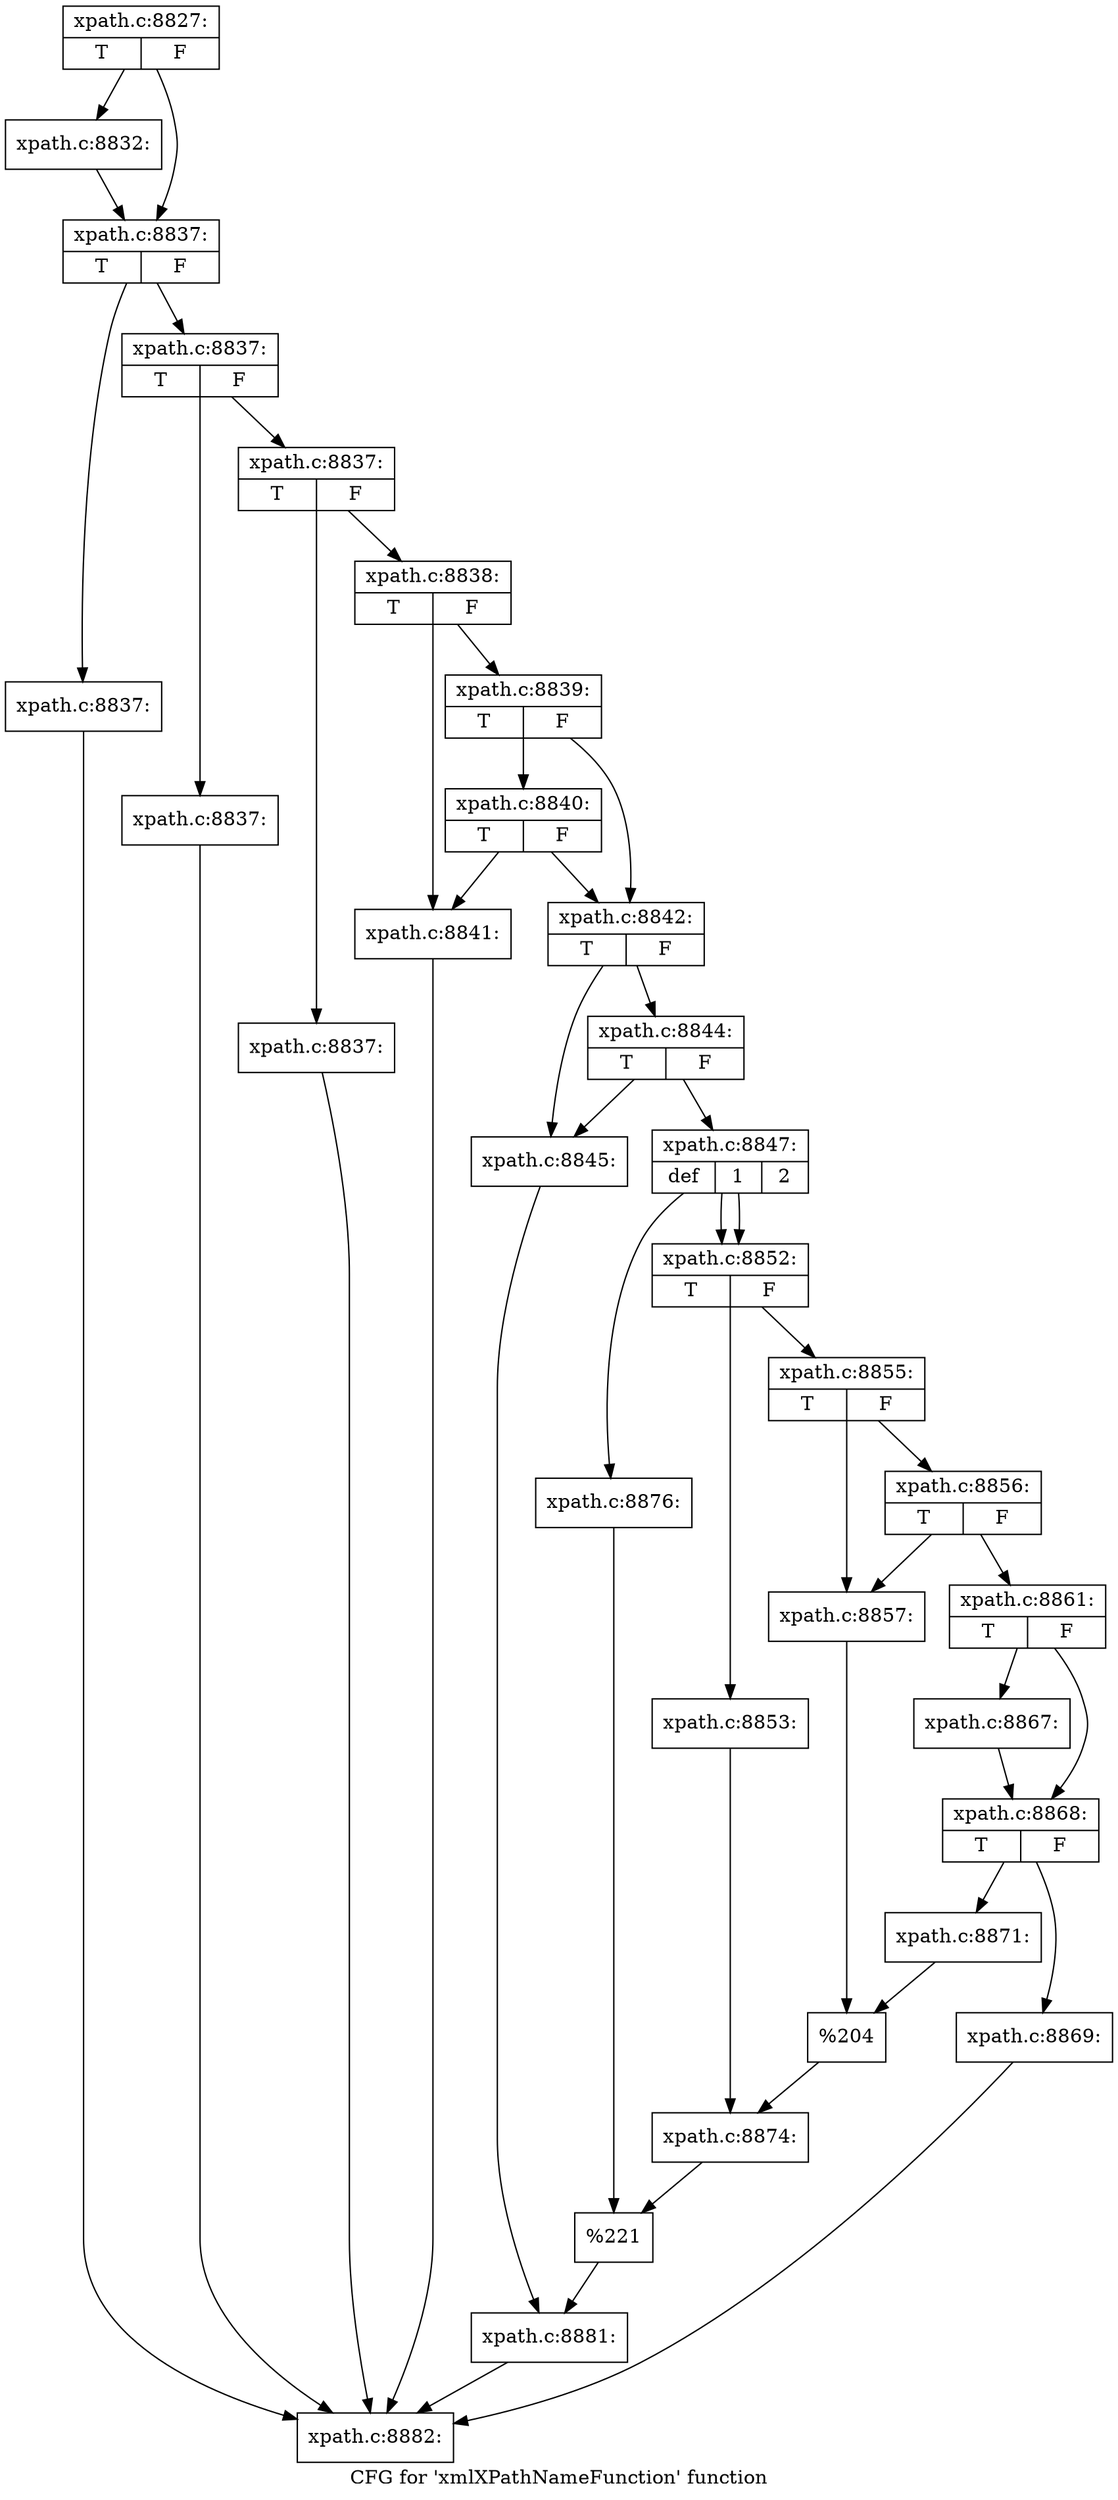 digraph "CFG for 'xmlXPathNameFunction' function" {
	label="CFG for 'xmlXPathNameFunction' function";

	Node0x50d2be0 [shape=record,label="{xpath.c:8827:|{<s0>T|<s1>F}}"];
	Node0x50d2be0 -> Node0x5156410;
	Node0x50d2be0 -> Node0x5156460;
	Node0x5156410 [shape=record,label="{xpath.c:8832:}"];
	Node0x5156410 -> Node0x5156460;
	Node0x5156460 [shape=record,label="{xpath.c:8837:|{<s0>T|<s1>F}}"];
	Node0x5156460 -> Node0x516f5f0;
	Node0x5156460 -> Node0x516f640;
	Node0x516f5f0 [shape=record,label="{xpath.c:8837:}"];
	Node0x516f5f0 -> Node0x5158660;
	Node0x516f640 [shape=record,label="{xpath.c:8837:|{<s0>T|<s1>F}}"];
	Node0x516f640 -> Node0x516f900;
	Node0x516f640 -> Node0x516f950;
	Node0x516f900 [shape=record,label="{xpath.c:8837:}"];
	Node0x516f900 -> Node0x5158660;
	Node0x516f950 [shape=record,label="{xpath.c:8837:|{<s0>T|<s1>F}}"];
	Node0x516f950 -> Node0x516fd20;
	Node0x516f950 -> Node0x516fd70;
	Node0x516fd20 [shape=record,label="{xpath.c:8837:}"];
	Node0x516fd20 -> Node0x5158660;
	Node0x516fd70 [shape=record,label="{xpath.c:8838:|{<s0>T|<s1>F}}"];
	Node0x516fd70 -> Node0x51704b0;
	Node0x516fd70 -> Node0x5170550;
	Node0x5170550 [shape=record,label="{xpath.c:8839:|{<s0>T|<s1>F}}"];
	Node0x5170550 -> Node0x5170990;
	Node0x5170550 -> Node0x5170500;
	Node0x5170990 [shape=record,label="{xpath.c:8840:|{<s0>T|<s1>F}}"];
	Node0x5170990 -> Node0x51704b0;
	Node0x5170990 -> Node0x5170500;
	Node0x51704b0 [shape=record,label="{xpath.c:8841:}"];
	Node0x51704b0 -> Node0x5158660;
	Node0x5170500 [shape=record,label="{xpath.c:8842:|{<s0>T|<s1>F}}"];
	Node0x5170500 -> Node0x5171770;
	Node0x5170500 -> Node0x5171860;
	Node0x5171860 [shape=record,label="{xpath.c:8844:|{<s0>T|<s1>F}}"];
	Node0x5171860 -> Node0x5171770;
	Node0x5171860 -> Node0x5171810;
	Node0x5171770 [shape=record,label="{xpath.c:8845:}"];
	Node0x5171770 -> Node0x51717c0;
	Node0x5171810 [shape=record,label="{xpath.c:8847:|{<s0>def|<s1>1|<s2>2}}"];
	Node0x5171810 -> Node0x5173030;
	Node0x5171810 -> Node0x5173370;
	Node0x5171810 -> Node0x5173370;
	Node0x5173370 [shape=record,label="{xpath.c:8852:|{<s0>T|<s1>F}}"];
	Node0x5173370 -> Node0x5173460;
	Node0x5173370 -> Node0x5173500;
	Node0x5173460 [shape=record,label="{xpath.c:8853:}"];
	Node0x5173460 -> Node0x51734b0;
	Node0x5173500 [shape=record,label="{xpath.c:8855:|{<s0>T|<s1>F}}"];
	Node0x5173500 -> Node0x5174360;
	Node0x5173500 -> Node0x5174450;
	Node0x5174450 [shape=record,label="{xpath.c:8856:|{<s0>T|<s1>F}}"];
	Node0x5174450 -> Node0x5174360;
	Node0x5174450 -> Node0x5174400;
	Node0x5174360 [shape=record,label="{xpath.c:8857:}"];
	Node0x5174360 -> Node0x51743b0;
	Node0x5174400 [shape=record,label="{xpath.c:8861:|{<s0>T|<s1>F}}"];
	Node0x5174400 -> Node0x5176cb0;
	Node0x5174400 -> Node0x5177b40;
	Node0x5176cb0 [shape=record,label="{xpath.c:8867:}"];
	Node0x5176cb0 -> Node0x5177b40;
	Node0x5177b40 [shape=record,label="{xpath.c:8868:|{<s0>T|<s1>F}}"];
	Node0x5177b40 -> Node0x5178b30;
	Node0x5177b40 -> Node0x5178b80;
	Node0x5178b30 [shape=record,label="{xpath.c:8869:}"];
	Node0x5178b30 -> Node0x5158660;
	Node0x5178b80 [shape=record,label="{xpath.c:8871:}"];
	Node0x5178b80 -> Node0x51743b0;
	Node0x51743b0 [shape=record,label="{%204}"];
	Node0x51743b0 -> Node0x51734b0;
	Node0x51734b0 [shape=record,label="{xpath.c:8874:}"];
	Node0x51734b0 -> Node0x51729e0;
	Node0x5173030 [shape=record,label="{xpath.c:8876:}"];
	Node0x5173030 -> Node0x51729e0;
	Node0x51729e0 [shape=record,label="{%221}"];
	Node0x51729e0 -> Node0x51717c0;
	Node0x51717c0 [shape=record,label="{xpath.c:8881:}"];
	Node0x51717c0 -> Node0x5158660;
	Node0x5158660 [shape=record,label="{xpath.c:8882:}"];
}
